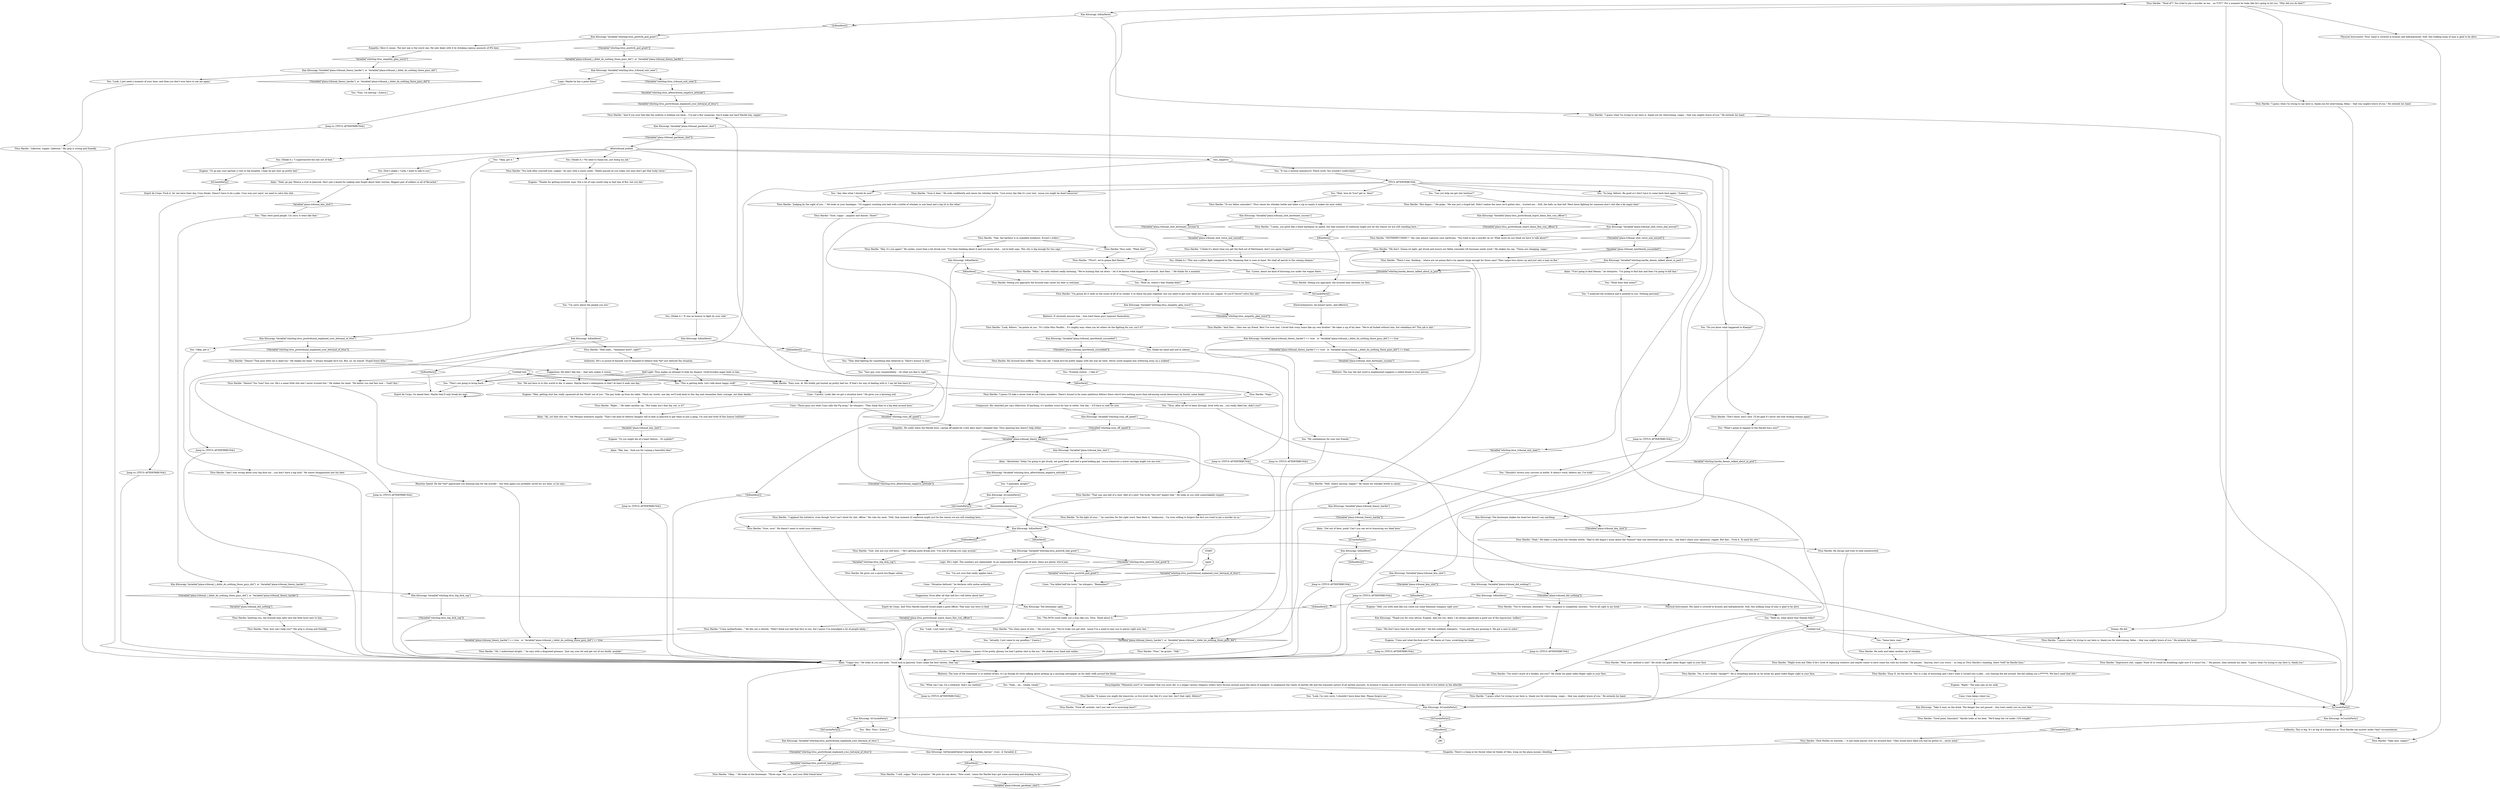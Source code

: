 # WHIRLING F1 / TITUS ALAIN AND EUGENE
# Dialogue with Hardie and the surviving boys
# ==================================================
digraph G {
	  0 [label="START"];
	  1 [label="input"];
	  2 [label="Eugene: \"Cunn and what-the-fuck now?\" He stares at Cuno, scratching his head."];
	  3 [label="Eugene: \"Right.\" The man sips on his milk."];
	  4 [label="You: (Shake it.) \"No need to thank me, just doing my job.\""];
	  5 [label="You: (Shake it.) \"I superstarred the shit out of that.\""];
	  6 [label="Titus Hardie: \"Judging by the sight of you...\" He looks at your bandages. \"I'd suggest crawling into bed with a bottle of whiskey in one hand and a big tit in the other.\""];
	  7 [label="You: \"This is getting dark. Let's talk about happy stuff.\""];
	  8 [label="Alain: \"Hey, hey... fuck you for ruining a beautiful idea!\""];
	  9 [label="You: \"Same here, man.\""];
	  10 [label="Kim Kitsuragi: IsKimHere()"];
	  11 [label="IsKimHere()", shape=diamond];
	  12 [label="!(IsKimHere())", shape=diamond];
	  13 [label="Titus Hardie: Spotting you, the bruised man spits into the little bowl next to him."];
	  14 [label="Empathy: He really hates the Hardie boys. Laying off speed for a few days hasn't changed that. Titus ignoring him doesn't help either."];
	  15 [label="Jump to: [TITUS AFTERTRIBUNAL]"];
	  16 [label="You: (Shake it.) \"It was an honour to fight by your side.\""];
	  17 [label="You: (Don't shake.) \"Look, I need to talk to you.\""];
	  18 [label="You: \"Can you help me get into harbour?\""];
	  19 [label="Eugene: \"Man, getting shot has really squeezed all the *funk* out of you.\" The guy looks up from his table. \"Mark my words, one day we'll look back to this day and remember their courage, not their deaths.\""];
	  20 [label="Titus Hardie: \"Right...\" He takes another sip. \"But today ain't that day yet, is it?\""];
	  21 [label="Titus Hardie: \"Yeah.\" He takes a swig from the whiskey bottle. \"Had to tell Angus's mum about the *honour* that was bestowed upon his son... she didn't share your optimism, copper. But fine... Fuck it. To each his own.\""];
	  22 [label="Jump to: [TITUS AFTERTRIBUNAL]"];
	  23 [label="Titus Hardie: \"'Kind of'?! You tried to pin a murder on me... on *US*!\" For a moment he looks like he's going to hit you. \"Why did you do that?!\""];
	  24 [label="Jump to: [TITUS AFTERTRIBUNAL]"];
	  25 [label="Kim Kitsuragi: IsKimHere()"];
	  26 [label="IsKimHere()", shape=diamond];
	  27 [label="!(IsKimHere())", shape=diamond];
	  28 [label="Empathy: There's a lump in his throat when he thinks of Glen, lying on the plaza mosaic, bleeding."];
	  29 [label="Cuno: Cuno keeps silent too."];
	  30 [label="Titus Hardie: \"Good point, binoclard.\" Hardie looks at his beer. \"We'll keep the vol under 12% tonight.\""];
	  31 [label="Jump to: [TITUS AFTERTRIBUNAL]"];
	  32 [label="Titus Hardie: \"There I was, thinking -- where are we gonna find a tin opener large enough for those cans? Then coppo loco shows up and just sets a man on fire.\""];
	  33 [label="You: \"It was a tactical manoeuvre. Police work. You wouldn't understand.\""];
	  34 [label="Eugene: \"Hell, you both look like you could use some feminine company right now.\""];
	  35 [label="Titus Hardie: \"And Glen... Glen was my friend. Best I've ever had. I loved that crazy homo like my own brother.\" He takes a sip of his beer. \"We're all fucked without him, but whaddaya do? This job is shit.\""];
	  36 [label="You: \"We are born in to this world to die, it seems. Maybe there's redemption in that? At least it ends one day.\""];
	  37 [label="Titus Hardie: \"Don't know, don't care. I'll be glad if I never see that fucking woman again.\""];
	  38 [label="Cuno: \"Those guys are what Cuno calls the f*g army,\" he whispers. \"They think they're a big deal around here.\""];
	  39 [label="Suggestion: He didn't like him -- that only makes it worse."];
	  40 [label="Kim Kitsuragi: \"Thank you for your advice, Eugene. And you too, Alain. I do always appreciate a good use of the expression 'milkers'.\""];
	  41 [label="Jump to: [TITUS AFTERTRIBUNAL]"];
	  42 [label="Titus Hardie: \"Nah, the harbour is in complete lockdown. Evrart's orders.\""];
	  43 [label="Titus Hardie: \"But Angus...\" He gulps. \"He was just a stupid kid. Didn't realize the mess he'd gotten into... trusted me... Still, the balls on that kid! Went down fighting for someone else's shit like a fat angry bear.\""];
	  44 [label="You: \"Frontier justice -- I like it!\""];
	  45 [label="You: \"What can I say, I'm a wildcard, that's my method.\""];
	  46 [label="Titus Hardie: \"I guess what I'm trying to say here is, thank you for intervening, fellas -- that was mighty brave of you.\" He extends his hand."];
	  47 [label="Titus Hardie: Seeing you approach, the bruised man clenches his fists."];
	  48 [label="Kim Kitsuragi: Variable[\"whirling.titus_tribunal_exit_seen\"]"];
	  49 [label="Variable[\"whirling.titus_tribunal_exit_seen\"]", shape=diamond];
	  50 [label="!(Variable[\"whirling.titus_tribunal_exit_seen\"])", shape=diamond];
	  51 [label="Logic: Maybe he has a point there?"];
	  52 [label="Kim Kitsuragi: Variable[\"whirling.titus_empathy_glen_worst\"]"];
	  53 [label="Variable[\"whirling.titus_empathy_glen_worst\"]", shape=diamond];
	  54 [label="!(Variable[\"whirling.titus_empathy_glen_worst\"])", shape=diamond];
	  55 [label="Rhetoric: It sincerely amuses him -- how hard these guys typecast themselves."];
	  56 [label="Cuno: \"We don't have time for that grief shit,\" the kid suddenly interjects. \"Cunn and Pig are gunning it. We got a case to solve.\""];
	  57 [label="Esprit de Corps: Fuck it, let 'em have their day, Cuno thinks. Doesn't have to be a joke. Cuno was just sayin' we need to solve this shit..."];
	  58 [label="Kim Kitsuragi: \"Take it easy on the drink. The danger has not passed -- this town needs you on your feet.\""];
	  59 [label="Titus Hardie: \"I will, coppo. That's a promise.\" He puts his can down. \"Now scoot, 'cause the Hardie boys got some mourning and drinking to do.\""];
	  60 [label="Titus Hardie: \"You slimy piece of shit...\" He surveys you. \"You're lucky you got shot, 'cause I've a mind to tear you to pieces right now, but...\""];
	  61 [label="Kim Kitsuragi: Variable[\"plaza.tribunal_kim_shot\"]"];
	  62 [label="Variable[\"plaza.tribunal_kim_shot\"]", shape=diamond];
	  63 [label="!(Variable[\"plaza.tribunal_kim_shot\"])", shape=diamond];
	  64 [label="Alain: \"Absolutely! Today I'm going to get drunk, eat good food, and bed a good-looking gal, 'cause tomorrow a motor carriage might run me over...\""];
	  65 [label="Titus Hardie: \"Fuck off, asshole, can't you see we're mourning here?!\""];
	  66 [label="Titus Hardie: \"Dennis? That poor little rat is dead too.\" He shakes his head. \"I always thought he'd run. But, no, he stayed. Stupid brave fella.\""];
	  67 [label="Titus Hardie: \"I'm gonna let it slide on the count of all of us stickin' it to these tea pots together, but you need to get your head out of your ass, copper. Or you'll *never* solve this shit.\""];
	  68 [label="Kim Kitsuragi: IsCunoInParty()"];
	  69 [label="IsCunoInParty()", shape=diamond];
	  70 [label="!(IsCunoInParty())", shape=diamond];
	  71 [label="Kim Kitsuragi: IsCunoInParty()"];
	  72 [label="IsCunoInParty()", shape=diamond];
	  73 [label="!(IsCunoInParty())", shape=diamond];
	  74 [label="You: \"Bye, Titus.\" [Leave.]"];
	  75 [label="You: \"Look, I just want to talk...\""];
	  76 [label="Titus Hardie: \"Sure, sure.\" He doesn't seem to mind your rudeness."];
	  77 [label="Alain: \"Yeah, go pay Monica a visit in Jamrock. She's got a knack for making men forget about their worries. Biggest pair of milkers in all of Revachol.\""];
	  78 [label="Titus Hardie: \"Sure, coppo -- puppies and daisies. Shoot!\""];
	  79 [label="Cuno: \"Careful. Looks like we got a situation here.\" He gives you a knowing nod."];
	  80 [label="Electrochemistry: An honest tactic. And effective."];
	  81 [label="Kim Kitsuragi: Variable[\"plaza.tribunal_theory_hardie\"]  or  Variable[\"plaza.tribunal_i_didnt_do_nothing_those_guys_did\"]"];
	  82 [label="Variable[\"plaza.tribunal_theory_hardie\"]  or  Variable[\"plaza.tribunal_i_didnt_do_nothing_those_guys_did\"]", shape=diamond];
	  83 [label="!(Variable[\"plaza.tribunal_theory_hardie\"]  or  Variable[\"plaza.tribunal_i_didnt_do_nothing_those_guys_did\"])", shape=diamond];
	  84 [label="You: \"Look, I just need a moment of your time, and then you don't ever have to see me again.\""];
	  85 [label="Jump to: [TITUS AFTERTRIBUNAL]"];
	  86 [label="Titus Hardie: \"*First*, we're gonna find Dennis...\""];
	  87 [label="Kim Kitsuragi: The lieutenant shakes his head but doesn't say anything."];
	  88 [label="Titus Hardie: \"Nope.\""];
	  89 [label="Titus Hardie: \"You aren't much of a thinker, are you?\" He sticks his giant index finger right in your face."];
	  90 [label="Titus Hardie: \"Well, your method is shit!\" He sticks his giant index finger right in your face."];
	  91 [label="Jump to: [TITUS AFTERTRIBUNAL]"];
	  92 [label="Kim Kitsuragi: Variable[\"whirling.cuno_off_speed\"]"];
	  93 [label="Variable[\"whirling.cuno_off_speed\"]", shape=diamond];
	  94 [label="!(Variable[\"whirling.cuno_off_speed\"])", shape=diamond];
	  95 [label="Titus Hardie: \"That was one hell of a shot. Hell of a shot! The fucks *did not* expect that.\" He looks at you with unmistakable respect."];
	  96 [label="Rhetoric: The way the last word is emphasized suggests a veiled threat to your person."];
	  97 [label="You: (Shake it.) \"This was a pillow fight compared to The Gloaming that is soon at hand. We shall all perish in the coming cleanse.\""];
	  98 [label="very_negative"];
	  99 [label="Titus Hardie: \"We don't. Gonna sit tight, get drunk and mourn our fallen comrades till bossman sends word.\" He shakes his can. \"Times are changing, coppo.\""];
	  100 [label="Titus Hardie: \"To our fallen comrades!\" Titus raises his whiskey bottle and takes a sip so manly it makes his eyes water."];
	  101 [label="Titus Hardie: \"I guess I'll take a closer look at our Union members. There's bound to be some ambitious fellows there who'd love nothing more than advancing social democracy by bustin' some heads.\""];
	  102 [label="You: \"Hold on, where's that Shanky-fella?\""];
	  103 [label="Titus Hardie: \"Dennis? You *saw* him run. He's a mean little shit and I never trusted him.\" He shakes his head. \"He better run real fast now -- *real* fast.\""];
	  104 [label="Untitled hub"];
	  105 [label="Esprit de Corps: And Titus Hardie himself would make a good officer. That man was born to lead."];
	  106 [label="Kim Kitsuragi: Variable[\"plaza.tribunal_gardener_shot\"]"];
	  107 [label="Variable[\"plaza.tribunal_gardener_shot\"]", shape=diamond];
	  108 [label="!(Variable[\"plaza.tribunal_gardener_shot\"])", shape=diamond];
	  109 [label="You: \"Shouldn't drown your sorrows in bottle. It doesn't work, believe me, I've tried.\""];
	  110 [label="Titus Hardie: \"Impressive shit, copper. None of us would be breathing right now if it wasn't for...\" He pauses, then extends his hand. \"I guess what I'm trying to say here is, thank you.\""];
	  111 [label="Titus Hardie: \"Well, cheers anyway, copper!\" He raises his whiskey bottle in salute."];
	  112 [label="Titus Hardie: \"You look after yourself now, copper,\" he says with a warm smile. \"Death passed on you today, but men don't get that lucky twice.\""];
	  113 [label="Titus Hardie: \"And if you ever feel like the uniform is holding you back... I've got a few vacancies. You'd make one hard Hardie boy, copper.\""];
	  114 [label="You: \"I'm sorry about the people you lost.\""];
	  115 [label="Kim Kitsuragi: Variable[\"whirling.hardie_dennis_talked_about_in_post\"]"];
	  116 [label="Variable[\"whirling.hardie_dennis_talked_about_in_post\"]", shape=diamond];
	  117 [label="!(Variable[\"whirling.hardie_dennis_talked_about_in_post\"])", shape=diamond];
	  118 [label="Alain: \"*I'm* going to find Dennis,\" he interjects. \"I'm going to find him and then I'm going to kill him.\""];
	  119 [label="Titus Hardie: \"Mhm,\" he nods without really listening. \"We're hunting that rat down -- let it be known what happens to cowards. And then...\" He thinks for a moment."];
	  120 [label="Esprit de Corps: Go ahead then. Maybe they'll only break his legs."];
	  121 [label="Kim Kitsuragi: Variable[\"plaza.tribunal_did_nothing\"]"];
	  122 [label="Variable[\"plaza.tribunal_did_nothing\"]", shape=diamond];
	  123 [label="!(Variable[\"plaza.tribunal_did_nothing\"])", shape=diamond];
	  124 [label="Kim Kitsuragi: IsKimHere()"];
	  125 [label="IsKimHere()", shape=diamond];
	  126 [label="!(IsKimHere())", shape=diamond];
	  127 [label="Physical Instrument: His hand is covered in bruises and half-plastered. Still, this hulking lump of man is glad to be alive."];
	  128 [label="Titus Hardie: \"Dick Mullen on steroids...\" A sad smile passes over his bruised face. \"Glen would have liked you had he gotten to... never mind.\""];
	  129 [label="Eugene: \"Or go pay your partner a visit in the hospital. I hear he got shot up pretty bad.\""];
	  130 [label="You: \"They were good people. I'm sorry it went like that.\""];
	  131 [label="Titus Hardie: \"Easy now, Al. His buddy got busted up pretty bad too. If that's his way of dealing with it, I say let him have it.\""];
	  132 [label="Eugene: \"Or you might die of a heart failure... Or syphilis?\""];
	  133 [label="Kim Kitsuragi: Variable[\"whirling.titus_aftertribunal_negative_attitude\"]"];
	  134 [label="Variable[\"whirling.titus_aftertribunal_negative_attitude\"]", shape=diamond];
	  135 [label="!(Variable[\"whirling.titus_aftertribunal_negative_attitude\"])", shape=diamond];
	  136 [label="You: \"I panicked, alright?\""];
	  137 [label="Drama: He did."];
	  138 [label="Composure: His clenched jaw says otherwise. If anything, it's another score for him to settle. One day -- it'll have to wait for now."];
	  139 [label="Titus Hardie: \"Might even ask Tibbs if he's tired of replacing windows and maybe wants to have some fun with his brother.\" He pauses. \"Anyway, don't you worry -- as long as Titus Hardie's standing, there *will* be Hardie boys.\""];
	  140 [label="You: \"Titus, after all we've been through, level with me... you really liked her, didn't you?\""];
	  141 [label="Titus Hardie: \"No, it isn't fuckin' *alright*!\" He is breathing heavily as he sticks his giant index finger right in your face."];
	  142 [label="Kim Kitsuragi: IsCunoInParty()"];
	  143 [label="IsCunoInParty()", shape=diamond];
	  144 [label="!(IsCunoInParty())", shape=diamond];
	  145 [label="thisiswhatyouhavetosay"];
	  146 [label="You: \"The RCM could really use a man like you, Titus. Think about it.\""];
	  147 [label="Titus Hardie: \"Crazy motherfucker...\" He lets out a whistle. \"Didn't think you had that fury in you, but I guess I've misjudged a lot of people lately...\""];
	  148 [label="Alain: \"Get out of here, punk! Can't you see we're honouring our dead here.\""];
	  149 [label="Kim Kitsuragi: Variable[\"plaza.tribunal_spiritbomb_succeeded\"]"];
	  150 [label="Variable[\"plaza.tribunal_spiritbomb_succeeded\"]", shape=diamond];
	  151 [label="!(Variable[\"plaza.tribunal_spiritbomb_succeeded\"])", shape=diamond];
	  152 [label="You: Shake his hand and nod in silence."];
	  153 [label="You: \"Do you know what happened to Klaasje?\""];
	  154 [label="You: \"Wait, how do *you* get in, then?\""];
	  155 [label="Titus Hardie: \"Hey, it's you again!\" He smiles, more than a bit drunk now. \"I've been thinking about it and you know what... we're both cops. This city is big enough for two cops.\""];
	  156 [label="Cuno: \"You killed half the town,\" he whispers. \"Remember?\""];
	  157 [label="Kim Kitsuragi: IsKimHere()"];
	  158 [label="IsKimHere()", shape=diamond];
	  159 [label="!(IsKimHere())", shape=diamond];
	  160 [label="Jump to: [TITUS AFTERTRIBUNAL]"];
	  161 [label="Kim Kitsuragi: Variable[\"whirling.titus_posttribunal_explained_your_betrayal_of_titus\"]"];
	  162 [label="Variable[\"whirling.titus_posttribunal_explained_your_betrayal_of_titus\"]", shape=diamond];
	  163 [label="!(Variable[\"whirling.titus_posttribunal_explained_your_betrayal_of_titus\"])", shape=diamond];
	  164 [label="Kim Kitsuragi: SetVariableValue(\"character.hardies_heroes\", true) --[[ Variable[ ]]"];
	  165 [label="aftertribunal prehub"];
	  166 [label="Titus Hardie: \"Take care, copper!\""];
	  167 [label="Titus Hardie: \"Okay, Mr. Sunshine... I guess I'd be pretty gloomy too had I gotten shot in the ass.\" He shakes your hand and smiles."];
	  168 [label="You: \"Listen, about me kind of throwing you under the wagon there...\""];
	  169 [label="Jump to: [TITUS AFTERTRIBUNAL]"];
	  170 [label="You: \"I'm not sure that really applies here...\""];
	  171 [label="Titus Hardie: \"I guess what I'm trying to say here is, thank you for intervening, coppo -- that was mighty brave of you.\" He extends his hand."];
	  172 [label="Titus Hardie: \"God, why are you still here...\" He's getting quite drunk now. \"I'm sick of seeing you cops around.\""];
	  173 [label="Titus Hardie: \"Okay...\" He looks at the lieutenant. \"Three cops. Me, you, and your little friend here.\""];
	  174 [label="Titus Hardie: Seeing you approach the bruised man raises his beer in welcome."];
	  175 [label="Titus Hardie: \"You're welcome, binoclard,\" Titus' response is completely unironic. \"You're all right in my book.\""];
	  176 [label="Titus Hardie: \"Look, fellows,\" he points at you. \"It's Little Miss Pacifist... It's mighty easy when you let others do the fighting for you, isn't it?\""];
	  177 [label="Titus Hardie: \"Now, how can I help you?\" His grip is strong and friendly."];
	  178 [label="Jump to: [TITUS AFTERTRIBUNAL]"];
	  179 [label="You: \"They died fighting for something they believed in. There's honour in that.\""];
	  180 [label="You: \"That's not going to bring back...\""];
	  181 [label="Encyclopedia: *Memento mori* or 'remember that you must die' is a slogan various religious orders have thrown around since the dawn of mankind, to emphasize the vanity of earthly life and the transient nature of all earthly pursuits. In essence it means one should live virtuously in this life to live better in the afterlife."];
	  182 [label="Authority: He's so proud of himself, you're tempted to believe that *he* just defused the situation."];
	  183 [label="Suggestion: Even after all that hell he's still bitter about her?"];
	  184 [label="You: \"What's going to happen to the Hardie boys now?\""];
	  185 [label="You: \"Any idea what I should do now?\""];
	  186 [label="You: \"So long, fellows. Be good so I don't have to come back here again.\" [Leave.]"];
	  187 [label="Titus Hardie: \"Sure it does.\" He nods confidently and raises his whiskey bottle. \"Live every day like it's your last, 'cause you might be dead tomorrow.\""];
	  188 [label="Cuno: \"Situation defused,\" he declares with undue authority."];
	  189 [label="Kim Kitsuragi: IsCunoInParty()"];
	  190 [label="IsCunoInParty()", shape=diamond];
	  191 [label="!(IsCunoInParty())", shape=diamond];
	  192 [label="Authority: This is big. It's as big of a thank-you as Titus Hardie can muster under *any* circumstances."];
	  193 [label="You: \"Hold on, what about that Shanky-fella?\""];
	  194 [label="Untitled hub"];
	  195 [label="Kim Kitsuragi: Variable[\"plaza.tribunal_theory_hardie\"] == true   or  Variable[\"plaza.tribunal_i_didnt_do_nothing_those_guys_did\"] == true"];
	  196 [label="Variable[\"plaza.tribunal_theory_hardie\"] == true   or  Variable[\"plaza.tribunal_i_didnt_do_nothing_those_guys_did\"] == true", shape=diamond];
	  197 [label="!(Variable[\"plaza.tribunal_theory_hardie\"] == true   or  Variable[\"plaza.tribunal_i_didnt_do_nothing_those_guys_did\"] == true)", shape=diamond];
	  198 [label="You: \"My condolences for your lost friends.\""];
	  199 [label="Titus Hardie: \"I applaud the initiative, even though *you* can't shoot for shit, officer.\" He rubs his neck. \"Still, that moment of confusion might just be the reason we are still standing here...\""];
	  200 [label="Titus Hardie: \"I think it's about time you get the fuck out of Martinaise, don't you agree *copper*?\""];
	  201 [label="You: \"Fine, I'm leaving.\" [Leave.]"];
	  202 [label="Kim Kitsuragi: Variable[\"plaza.tribunal_kim_shot\"]"];
	  203 [label="Variable[\"plaza.tribunal_kim_shot\"]", shape=diamond];
	  204 [label="!(Variable[\"plaza.tribunal_kim_shot\"])", shape=diamond];
	  205 [label="Jump to: [TITUS AFTERTRIBUNAL]"];
	  206 [label="Titus Hardie: He shrugs and tries to look uninterested."];
	  207 [label="Titus Hardie: He nods and takes another sip of whiskey."];
	  208 [label="Titus Hardie: \"And I was wrong about your big dick too... you don't have a big dick.\" He stares disappointed into his beer."];
	  209 [label="Titus Hardie: He gives you a quick two-finger salute."];
	  210 [label="Kim Kitsuragi: Variable[\"plaza.tribunal_theory_hardie\"]"];
	  211 [label="Variable[\"plaza.tribunal_theory_hardie\"]", shape=diamond];
	  212 [label="!(Variable[\"plaza.tribunal_theory_hardie\"])", shape=diamond];
	  213 [label="Titus Hardie: \"In the light of your...\" he searches for the right word, then finds it, \"badassery... I'm even willing to forgive the fact you tried to pin a murder on us.\""];
	  214 [label="Titus Hardie: \"Oh, I understand alright...\" he says with a disgusted grimace. \"Just say your bit and get out of our booth, asshole.\""];
	  215 [label="TITUS AFTERTRIBUNAL"];
	  216 [label="Alain: \"Coppo loco.\" He looks at you and nods. \"Good luck in Jamrock. Scars make the best tattoos, they say.\""];
	  217 [label="Eugene: \"Thanks for getting involved, man. Not a lot of cops would step in that line of fire, but you did.\""];
	  218 [label="Rhetoric: The tone of the statement is so matter-of-fact, it's as though he were talking about picking up a morning newspaper on his daily walk around the block."];
	  219 [label="You: \"What does that mean?\""];
	  220 [label="Titus Hardie: \"It means you might die tomorrow, so live every day like it's your last. Ain't that right, fellows?\""];
	  221 [label="You: \"I analysed the evidence and it pointed to you. Nothing personal.\""];
	  222 [label="Kim Kitsuragi: IsKimHere()"];
	  223 [label="IsKimHere()", shape=diamond];
	  224 [label="!(IsKimHere())", shape=diamond];
	  225 [label="Titus Hardie: \"I guess what I'm trying to say here is, thank you for intervening, coppo -- that was mighty brave of you.\" He extends his hand."];
	  226 [label="Kim Kitsuragi: Variable[\"whirling.titus_posttrib_gud_greet\"]"];
	  227 [label="Variable[\"whirling.titus_posttrib_gud_greet\"]", shape=diamond];
	  228 [label="!(Variable[\"whirling.titus_posttrib_gud_greet\"])", shape=diamond];
	  229 [label="Empathy: Here it comes. The last one is the worst one. He only deals with it by drinking copious amounts of 8% beer."];
	  230 [label="Kim Kitsuragi: Variable[\"plaza.titus_posttribunal_esprit_damn_fine_rcm_officer\"]"];
	  231 [label="Variable[\"plaza.titus_posttribunal_esprit_damn_fine_rcm_officer\"]", shape=diamond];
	  232 [label="!(Variable[\"plaza.titus_posttribunal_esprit_damn_fine_rcm_officer\"])", shape=diamond];
	  233 [label="Kim Kitsuragi: Variable[\"plaza.tribunal_shot_twice_and_missed\"]"];
	  234 [label="Variable[\"plaza.tribunal_shot_twice_and_missed\"]", shape=diamond];
	  235 [label="!(Variable[\"plaza.tribunal_shot_twice_and_missed\"])", shape=diamond];
	  236 [label="Titus Hardie: \"MOTHERFUCKER!!!\" His roar almost ruptures your eardrums. \"You tried to pin a murder on us! What more do you think we have to talk about?!\""];
	  237 [label="Titus Hardie: \"Fine,\" he grunts. \"Talk.\""];
	  238 [label="Titus Hardie: \"Likewise, copper. Likewise.\" His grip is strong and friendly."];
	  239 [label="Kim Kitsuragi: IsKimHere()"];
	  240 [label="IsKimHere()", shape=diamond];
	  241 [label="!(IsKimHere())", shape=diamond];
	  242 [label="Jump to: [TITUS AFTERTRIBUNAL]"];
	  243 [label="Alain: \"Ah, cut that shit out,\" the Mesque interjects angrily. \"That's the kind of rhetoric bangers tell to kids in Jamrock to get them to join a gang. I'm sick and tired of this honour bullshit!\""];
	  244 [label="You: \"Your guy, your responsibility -- do what you feel is right.\""];
	  245 [label="You: \"Yeah... uh... totally, totally.\""];
	  246 [label="You: \"Look, I'm very sorry. I shouldn't have done that. Please forgive me.\""];
	  247 [label="Physical Instrument: Titus' hand is covered in bruises and half-plastered. Still, this hulking lump of man is glad to be alive."];
	  248 [label="Half Light: Titus makes no attempt to hide his disgust. Grief-stricken anger boils in him."];
	  249 [label="Reaction Speed: He did *not* appreciate you blaming him for the murder -- but then again you probably saved his ass later, so he says..."];
	  250 [label="You: \"Actually, I just came to say goodbye.\" [Leave.]"];
	  251 [label="You: \"Okay, got it.\""];
	  252 [label="Titus Hardie: Titus nods. \"What else?\""];
	  253 [label="Kim Kitsuragi: Variable[\"whirling.titus_posttribunal_explained_your_betrayal_of_titus\"]"];
	  254 [label="Variable[\"whirling.titus_posttribunal_explained_your_betrayal_of_titus\"]", shape=diamond];
	  255 [label="!(Variable[\"whirling.titus_posttribunal_explained_your_betrayal_of_titus\"])", shape=diamond];
	  256 [label="You: \"Okay, got it.\""];
	  257 [label="Titus Hardie: \"I guess what I'm trying to say here is, thank you for intervening, fellas -- that was mighty brave of you.\" He extends his hand."];
	  258 [label="Kim Kitsuragi: Variable[\"whirling.titus_posttrib_bad_greet\"]"];
	  259 [label="Variable[\"whirling.titus_posttrib_bad_greet\"]", shape=diamond];
	  260 [label="!(Variable[\"whirling.titus_posttrib_bad_greet\"])", shape=diamond];
	  261 [label="Logic: He's right. The numbers are replaceable. In an organization of thousands of men, there are plenty who'd join."];
	  262 [label="Titus Hardie: \"Easy E, let the kid be. This is a day of mourning and I don't want it turned into a joke... you chasing the kid around, the kid calling you a f******t. We don't need that shit.\""];
	  263 [label="Jump to: [TITUS AFTERTRIBUNAL]"];
	  264 [label="Kim Kitsuragi: Variable[\"plaza.tribunal_shot_kortenaer_success\"]"];
	  265 [label="Variable[\"plaza.tribunal_shot_kortenaer_success\"]", shape=diamond];
	  266 [label="!(Variable[\"plaza.tribunal_shot_kortenaer_success\"])", shape=diamond];
	  267 [label="Titus Hardie: \"I mean, you pitch like a blind harlequin on speed, but that moment of confusion might just be the reason we are still standing here...\""];
	  268 [label="Titus Hardie: His bruised face stiffens. \"Theo was old. I think he'd be pretty happy with the way he went. Never could imagine him withering away on a sickbed.\""];
	  269 [label="Kim Kitsuragi: IsKimHere()"];
	  270 [label="IsKimHere()", shape=diamond];
	  271 [label="!(IsKimHere())", shape=diamond];
	  272 [label="Titus Hardie: \"Well yeah... *memento mori*, right?\""];
	  273 [label="Kim Kitsuragi: Variable[\"plaza.tribunal_i_didnt_do_nothing_those_guys_did\"]  or  Variable[\"plaza.tribunal_theory_hardie\"]"];
	  274 [label="Variable[\"plaza.tribunal_i_didnt_do_nothing_those_guys_did\"]  or  Variable[\"plaza.tribunal_theory_hardie\"]", shape=diamond];
	  275 [label="!(Variable[\"plaza.tribunal_i_didnt_do_nothing_those_guys_did\"]  or  Variable[\"plaza.tribunal_theory_hardie\"])", shape=diamond];
	  276 [label="Kim Kitsuragi: Variable[\"whirling.titus_big_dick_cop\"]"];
	  277 [label="Variable[\"whirling.titus_big_dick_cop\"]", shape=diamond];
	  278 [label="!(Variable[\"whirling.titus_big_dick_cop\"])", shape=diamond];
	  279 [label="Kim Kitsuragi: The lieutenant sighs."];
	  0 -> 1
	  1 -> 162
	  2 -> 263
	  3 -> 29
	  4 -> 112
	  5 -> 129
	  6 -> 78
	  7 -> 79
	  8 -> 22
	  9 -> 207
	  10 -> 11
	  10 -> 12
	  11 -> 174
	  12 -> 216
	  13 -> 177
	  14 -> 211
	  15 -> 216
	  16 -> 239
	  17 -> 77
	  18 -> 43
	  19 -> 20
	  20 -> 243
	  21 -> 206
	  22 -> 216
	  23 -> 46
	  23 -> 137
	  23 -> 222
	  23 -> 247
	  24 -> 216
	  25 -> 26
	  25 -> 27
	  26 -> 258
	  27 -> 172
	  28 -> 216
	  29 -> 58
	  31 -> 216
	  32 -> 111
	  33 -> 215
	  34 -> 40
	  35 -> 195
	  36 -> 19
	  37 -> 184
	  38 -> 93
	  39 -> 131
	  39 -> 180
	  39 -> 36
	  39 -> 7
	  40 -> 56
	  41 -> 216
	  42 -> 155
	  42 -> 252
	  43 -> 230
	  44 -> 270
	  45 -> 91
	  46 -> 190
	  47 -> 143
	  48 -> 50
	  48 -> 51
	  49 -> 210
	  50 -> 134
	  51 -> 24
	  52 -> 54
	  52 -> 55
	  53 -> 81
	  54 -> 35
	  55 -> 176
	  56 -> 2
	  57 -> 31
	  58 -> 30
	  59 -> 107
	  60 -> 250
	  61 -> 64
	  61 -> 63
	  62 -> 132
	  63 -> 21
	  64 -> 133
	  66 -> 39
	  67 -> 52
	  68 -> 70
	  68 -> 71
	  69 -> 157
	  70 -> 125
	  71 -> 73
	  71 -> 74
	  72 -> 57
	  73 -> 161
	  75 -> 82
	  76 -> 216
	  77 -> 203
	  78 -> 243
	  79 -> 38
	  80 -> 35
	  81 -> 83
	  81 -> 84
	  82 -> 237
	  83 -> 201
	  84 -> 238
	  85 -> 216
	  86 -> 119
	  87 -> 121
	  88 -> 138
	  89 -> 68
	  90 -> 68
	  91 -> 216
	  92 -> 94
	  92 -> 95
	  93 -> 14
	  94 -> 211
	  95 -> 25
	  96 -> 99
	  97 -> 168
	  98 -> 33
	  98 -> 202
	  98 -> 85
	  99 -> 86
	  100 -> 264
	  101 -> 140
	  102 -> 67
	  103 -> 249
	  104 -> 9
	  104 -> 141
	  104 -> 257
	  105 -> 231
	  106 -> 108
	  106 -> 109
	  107 -> 158
	  108 -> 165
	  109 -> 82
	  110 -> 190
	  111 -> 216
	  112 -> 217
	  113 -> 106
	  114 -> 269
	  115 -> 117
	  115 -> 118
	  116 -> 87
	  117 -> 102
	  118 -> 219
	  119 -> 102
	  120 -> 120
	  121 -> 123
	  121 -> 124
	  122 -> 13
	  123 -> 175
	  124 -> 126
	  124 -> 127
	  125 -> 280
	  126 -> 146
	  127 -> 193
	  128 -> 28
	  129 -> 72
	  130 -> 273
	  131 -> 101
	  132 -> 8
	  133 -> 136
	  133 -> 135
	  134 -> 254
	  135 -> 113
	  136 -> 142
	  137 -> 9
	  137 -> 257
	  138 -> 92
	  139 -> 262
	  140 -> 89
	  141 -> 68
	  142 -> 144
	  142 -> 145
	  143 -> 80
	  144 -> 211
	  145 -> 76
	  145 -> 110
	  145 -> 199
	  146 -> 60
	  147 -> 196
	  148 -> 69
	  149 -> 152
	  149 -> 151
	  150 -> 32
	  151 -> 268
	  152 -> 178
	  153 -> 37
	  154 -> 100
	  155 -> 10
	  156 -> 146
	  157 -> 160
	  157 -> 159
	  158 -> 59
	  160 -> 216
	  161 -> 163
	  161 -> 164
	  162 -> 156
	  163 -> 259
	  164 -> 158
	  165 -> 98
	  165 -> 4
	  165 -> 5
	  165 -> 16
	  165 -> 17
	  165 -> 153
	  165 -> 251
	  167 -> 216
	  168 -> 23
	  169 -> 216
	  170 -> 188
	  171 -> 190
	  172 -> 277
	  173 -> 216
	  174 -> 143
	  175 -> 15
	  176 -> 149
	  177 -> 216
	  178 -> 216
	  179 -> 244
	  180 -> 120
	  181 -> 171
	  181 -> 220
	  181 -> 246
	  182 -> 248
	  183 -> 105
	  184 -> 116
	  185 -> 6
	  186 -> 49
	  187 -> 41
	  188 -> 183
	  189 -> 192
	  189 -> 191
	  190 -> 189
	  191 -> 128
	  192 -> 166
	  193 -> 104
	  194 -> 194
	  194 -> 131
	  194 -> 36
	  194 -> 103
	  194 -> 7
	  194 -> 180
	  195 -> 197
	  195 -> 198
	  196 -> 214
	  197 -> 265
	  198 -> 82
	  199 -> 25
	  200 -> 97
	  202 -> 204
	  202 -> 205
	  203 -> 130
	  204 -> 240
	  205 -> 216
	  206 -> 139
	  207 -> 139
	  208 -> 216
	  210 -> 212
	  210 -> 213
	  211 -> 61
	  212 -> 148
	  213 -> 25
	  214 -> 216
	  215 -> 186
	  215 -> 169
	  215 -> 18
	  215 -> 115
	  215 -> 185
	  215 -> 154
	  215 -> 187
	  216 -> 218
	  217 -> 114
	  218 -> 245
	  218 -> 45
	  218 -> 181
	  219 -> 221
	  220 -> 65
	  221 -> 90
	  222 -> 224
	  222 -> 225
	  223 -> 47
	  224 -> 226
	  225 -> 190
	  226 -> 228
	  226 -> 229
	  227 -> 156
	  228 -> 274
	  229 -> 53
	  230 -> 232
	  230 -> 233
	  231 -> 75
	  231 -> 147
	  233 -> 235
	  233 -> 236
	  234 -> 200
	  235 -> 150
	  236 -> 99
	  237 -> 216
	  238 -> 216
	  239 -> 241
	  239 -> 242
	  240 -> 34
	  241 -> 179
	  242 -> 216
	  243 -> 62
	  244 -> 270
	  245 -> 65
	  246 -> 68
	  247 -> 166
	  248 -> 131
	  248 -> 180
	  248 -> 36
	  248 -> 7
	  249 -> 196
	  250 -> 167
	  251 -> 253
	  252 -> 86
	  253 -> 256
	  253 -> 255
	  254 -> 113
	  255 -> 66
	  256 -> 208
	  257 -> 190
	  258 -> 260
	  258 -> 261
	  259 -> 173
	  260 -> 227
	  261 -> 170
	  262 -> 3
	  263 -> 216
	  264 -> 266
	  264 -> 267
	  265 -> 96
	  266 -> 234
	  267 -> 223
	  268 -> 44
	  269 -> 272
	  269 -> 271
	  270 -> 88
	  271 -> 120
	  272 -> 182
	  273 -> 275
	  273 -> 276
	  274 -> 48
	  275 -> 122
	  276 -> 278
	  276 -> 279
	  277 -> 209
	  278 -> 216
	  279 -> 146
}


